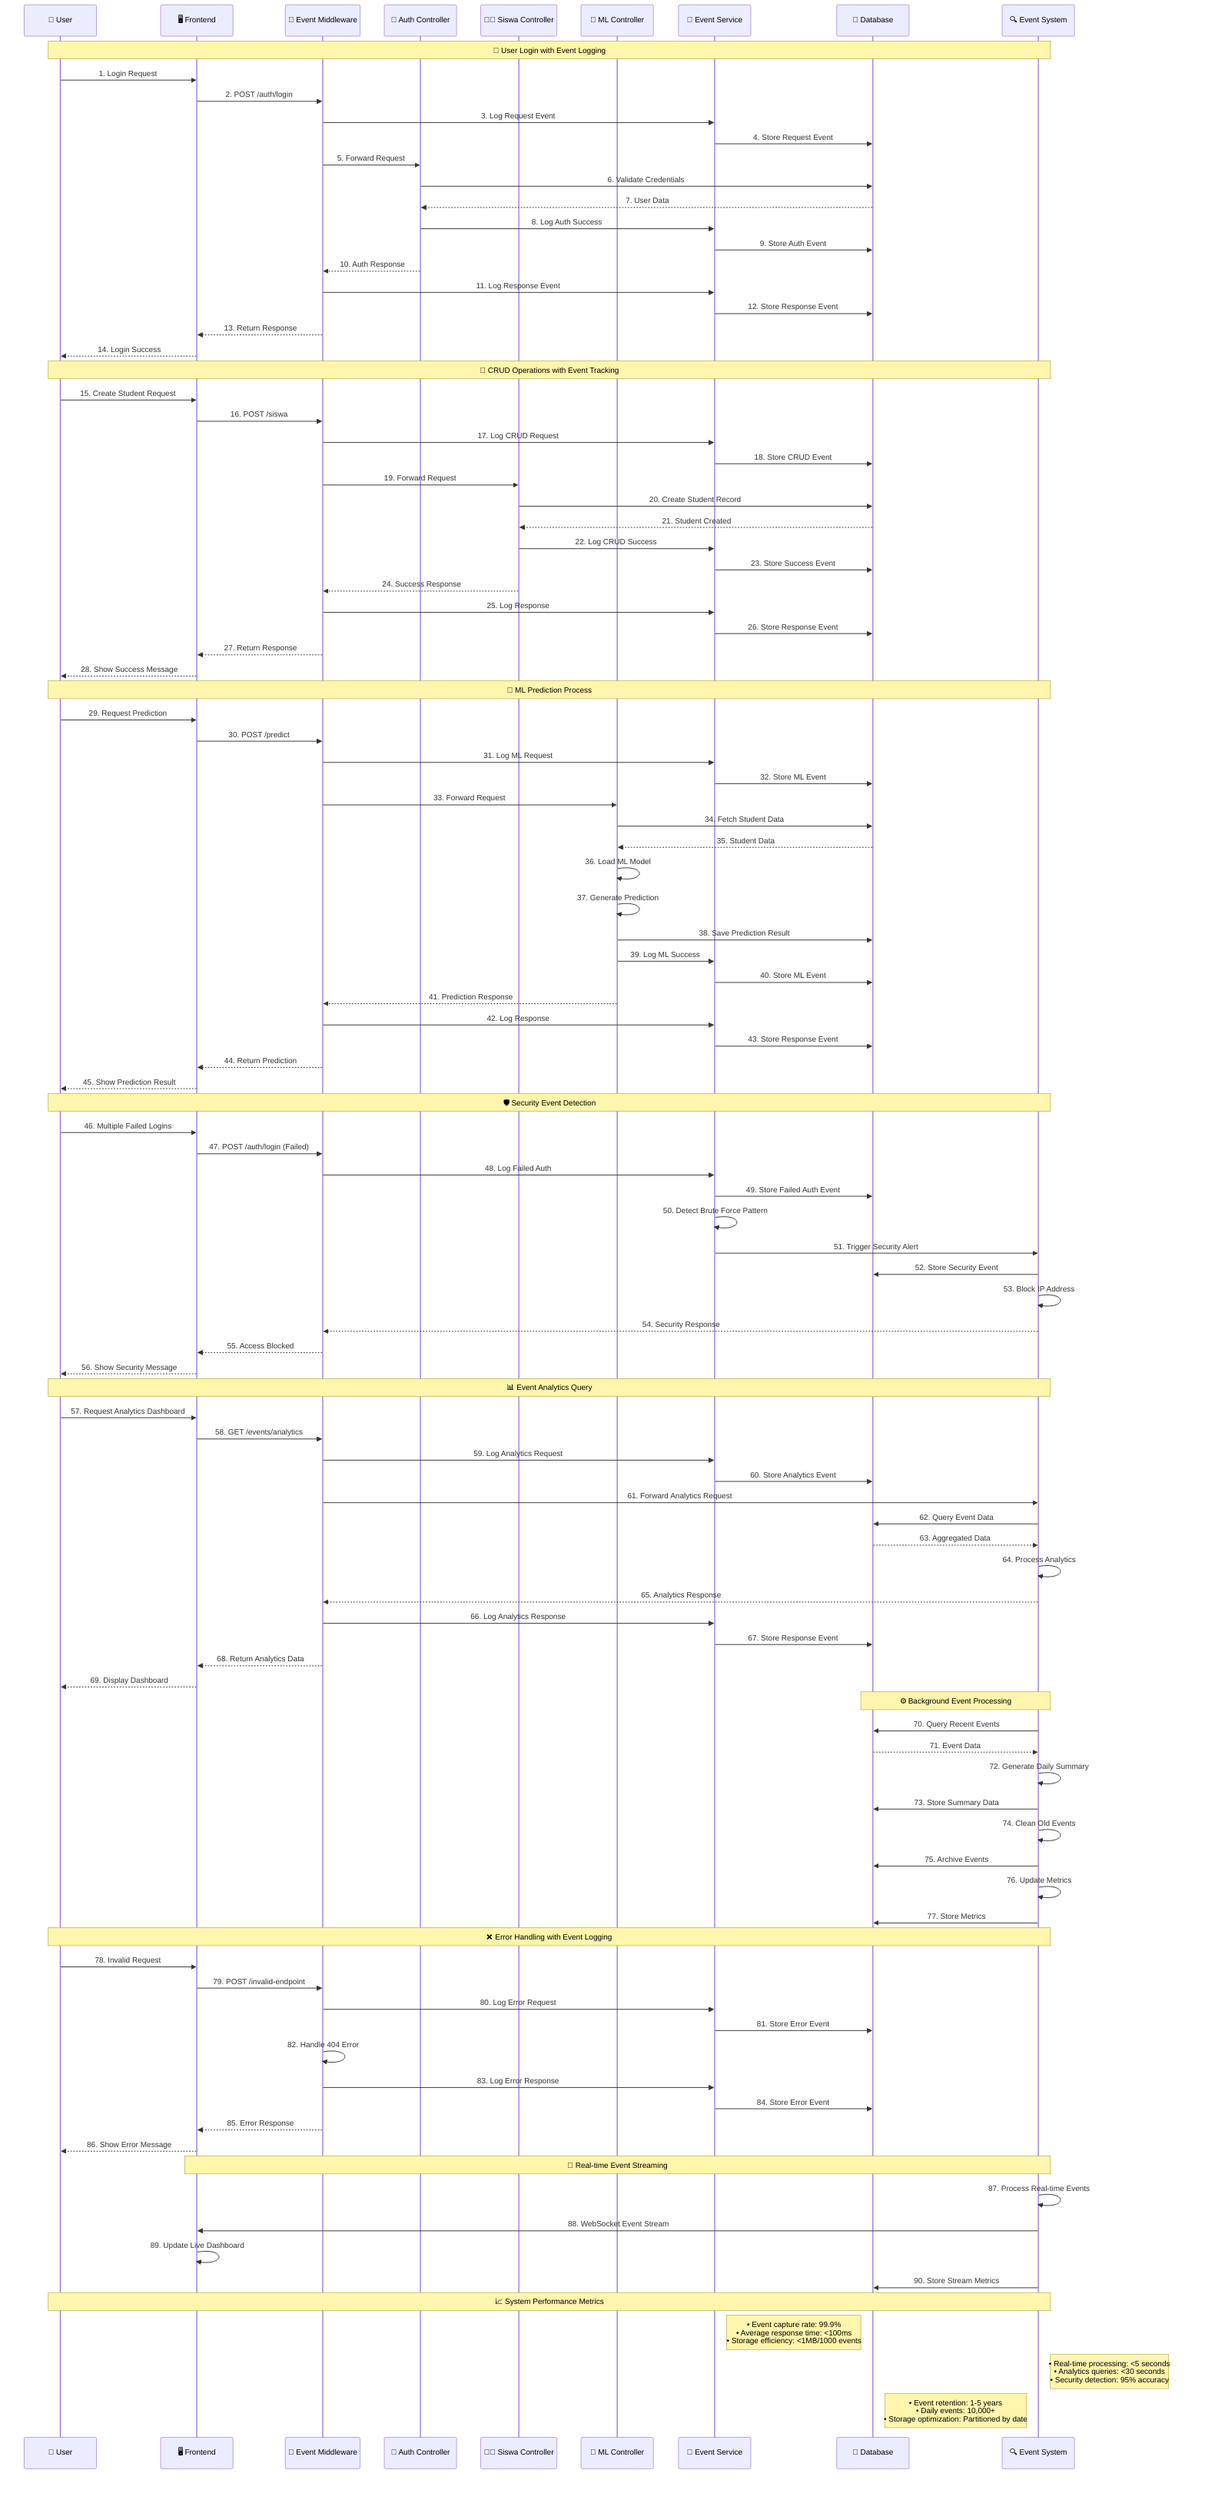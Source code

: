 sequenceDiagram
    participant User as 👤 User
    participant Frontend as 🖥️ Frontend
    participant EventMiddleware as 🔄 Event Middleware
    participant AuthController as 🔐 Auth Controller
    participant SiswaController as 👨‍🎓 Siswa Controller
    participant MLController as 🧠 ML Controller
    participant EventService as 📝 Event Service
    participant Database as 💾 Database
    participant EventSystem as 🔍 Event System

    %% User Login Scenario
    Note over User, EventSystem: 🔐 User Login with Event Logging
    User->>Frontend: 1. Login Request
    Frontend->>EventMiddleware: 2. POST /auth/login
    EventMiddleware->>EventService: 3. Log Request Event
    EventService->>Database: 4. Store Request Event
    EventMiddleware->>AuthController: 5. Forward Request
    AuthController->>Database: 6. Validate Credentials
    Database-->>AuthController: 7. User Data
    AuthController->>EventService: 8. Log Auth Success
    EventService->>Database: 9. Store Auth Event
    AuthController-->>EventMiddleware: 10. Auth Response
    EventMiddleware->>EventService: 11. Log Response Event
    EventService->>Database: 12. Store Response Event
    EventMiddleware-->>Frontend: 13. Return Response
    Frontend-->>User: 14. Login Success

    %% CRUD Operations with Event Tracking
    Note over User, EventSystem: 📝 CRUD Operations with Event Tracking
    User->>Frontend: 15. Create Student Request
    Frontend->>EventMiddleware: 16. POST /siswa
    EventMiddleware->>EventService: 17. Log CRUD Request
    EventService->>Database: 18. Store CRUD Event
    EventMiddleware->>SiswaController: 19. Forward Request
    SiswaController->>Database: 20. Create Student Record
    Database-->>SiswaController: 21. Student Created
    SiswaController->>EventService: 22. Log CRUD Success
    EventService->>Database: 23. Store Success Event
    SiswaController-->>EventMiddleware: 24. Success Response
    EventMiddleware->>EventService: 25. Log Response
    EventService->>Database: 26. Store Response Event
    EventMiddleware-->>Frontend: 27. Return Response
    Frontend-->>User: 28. Show Success Message

    %% ML Prediction Process
    Note over User, EventSystem: 🧠 ML Prediction Process
    User->>Frontend: 29. Request Prediction
    Frontend->>EventMiddleware: 30. POST /predict
    EventMiddleware->>EventService: 31. Log ML Request
    EventService->>Database: 32. Store ML Event
    EventMiddleware->>MLController: 33. Forward Request
    MLController->>Database: 34. Fetch Student Data
    Database-->>MLController: 35. Student Data
    MLController->>MLController: 36. Load ML Model
    MLController->>MLController: 37. Generate Prediction
    MLController->>Database: 38. Save Prediction Result
    MLController->>EventService: 39. Log ML Success
    EventService->>Database: 40. Store ML Event
    MLController-->>EventMiddleware: 41. Prediction Response
    EventMiddleware->>EventService: 42. Log Response
    EventService->>Database: 43. Store Response Event
    EventMiddleware-->>Frontend: 44. Return Prediction
    Frontend-->>User: 45. Show Prediction Result

    %% Security Event Detection
    Note over User, EventSystem: 🛡️ Security Event Detection
    User->>Frontend: 46. Multiple Failed Logins
    Frontend->>EventMiddleware: 47. POST /auth/login (Failed)
    EventMiddleware->>EventService: 48. Log Failed Auth
    EventService->>Database: 49. Store Failed Auth Event
    EventService->>EventService: 50. Detect Brute Force Pattern
    EventService->>EventSystem: 51. Trigger Security Alert
    EventSystem->>Database: 52. Store Security Event
    EventSystem->>EventSystem: 53. Block IP Address
    EventSystem-->>EventMiddleware: 54. Security Response
    EventMiddleware-->>Frontend: 55. Access Blocked
    Frontend-->>User: 56. Show Security Message

    %% Event Analytics Query
    Note over User, EventSystem: 📊 Event Analytics Query
    User->>Frontend: 57. Request Analytics Dashboard
    Frontend->>EventMiddleware: 58. GET /events/analytics
    EventMiddleware->>EventService: 59. Log Analytics Request
    EventService->>Database: 60. Store Analytics Event
    EventMiddleware->>EventSystem: 61. Forward Analytics Request
    EventSystem->>Database: 62. Query Event Data
    Database-->>EventSystem: 63. Aggregated Data
    EventSystem->>EventSystem: 64. Process Analytics
    EventSystem-->>EventMiddleware: 65. Analytics Response
    EventMiddleware->>EventService: 66. Log Analytics Response
    EventService->>Database: 67. Store Response Event
    EventMiddleware-->>Frontend: 68. Return Analytics Data
    Frontend-->>User: 69. Display Dashboard

    %% Background Event Processing
    Note over EventSystem, Database: ⚙️ Background Event Processing
    EventSystem->>Database: 70. Query Recent Events
    Database-->>EventSystem: 71. Event Data
    EventSystem->>EventSystem: 72. Generate Daily Summary
    EventSystem->>Database: 73. Store Summary Data
    EventSystem->>EventSystem: 74. Clean Old Events
    EventSystem->>Database: 75. Archive Events
    EventSystem->>EventSystem: 76. Update Metrics
    EventSystem->>Database: 77. Store Metrics

    %% Error Handling with Event Logging
    Note over User, EventSystem: ❌ Error Handling with Event Logging
    User->>Frontend: 78. Invalid Request
    Frontend->>EventMiddleware: 79. POST /invalid-endpoint
    EventMiddleware->>EventService: 80. Log Error Request
    EventService->>Database: 81. Store Error Event
    EventMiddleware->>EventMiddleware: 82. Handle 404 Error
    EventMiddleware->>EventService: 83. Log Error Response
    EventService->>Database: 84. Store Error Event
    EventMiddleware-->>Frontend: 85. Error Response
    Frontend-->>User: 86. Show Error Message

    %% Real-time Event Streaming
    Note over EventSystem, Frontend: 🔄 Real-time Event Streaming
    EventSystem->>EventSystem: 87. Process Real-time Events
    EventSystem->>Frontend: 88. WebSocket Event Stream
    Frontend->>Frontend: 89. Update Live Dashboard
    EventSystem->>Database: 90. Store Stream Metrics
    
    %% Styling and Notes
    Note over User, EventSystem: 📈 System Performance Metrics
    Note right of EventService: • Event capture rate: 99.9%<br/>• Average response time: <100ms<br/>• Storage efficiency: <1MB/1000 events
    Note right of EventSystem: • Real-time processing: <5 seconds<br/>• Analytics queries: <30 seconds<br/>• Security detection: 95% accuracy
    Note right of Database: • Event retention: 1-5 years<br/>• Daily events: 10,000+<br/>• Storage optimization: Partitioned by date